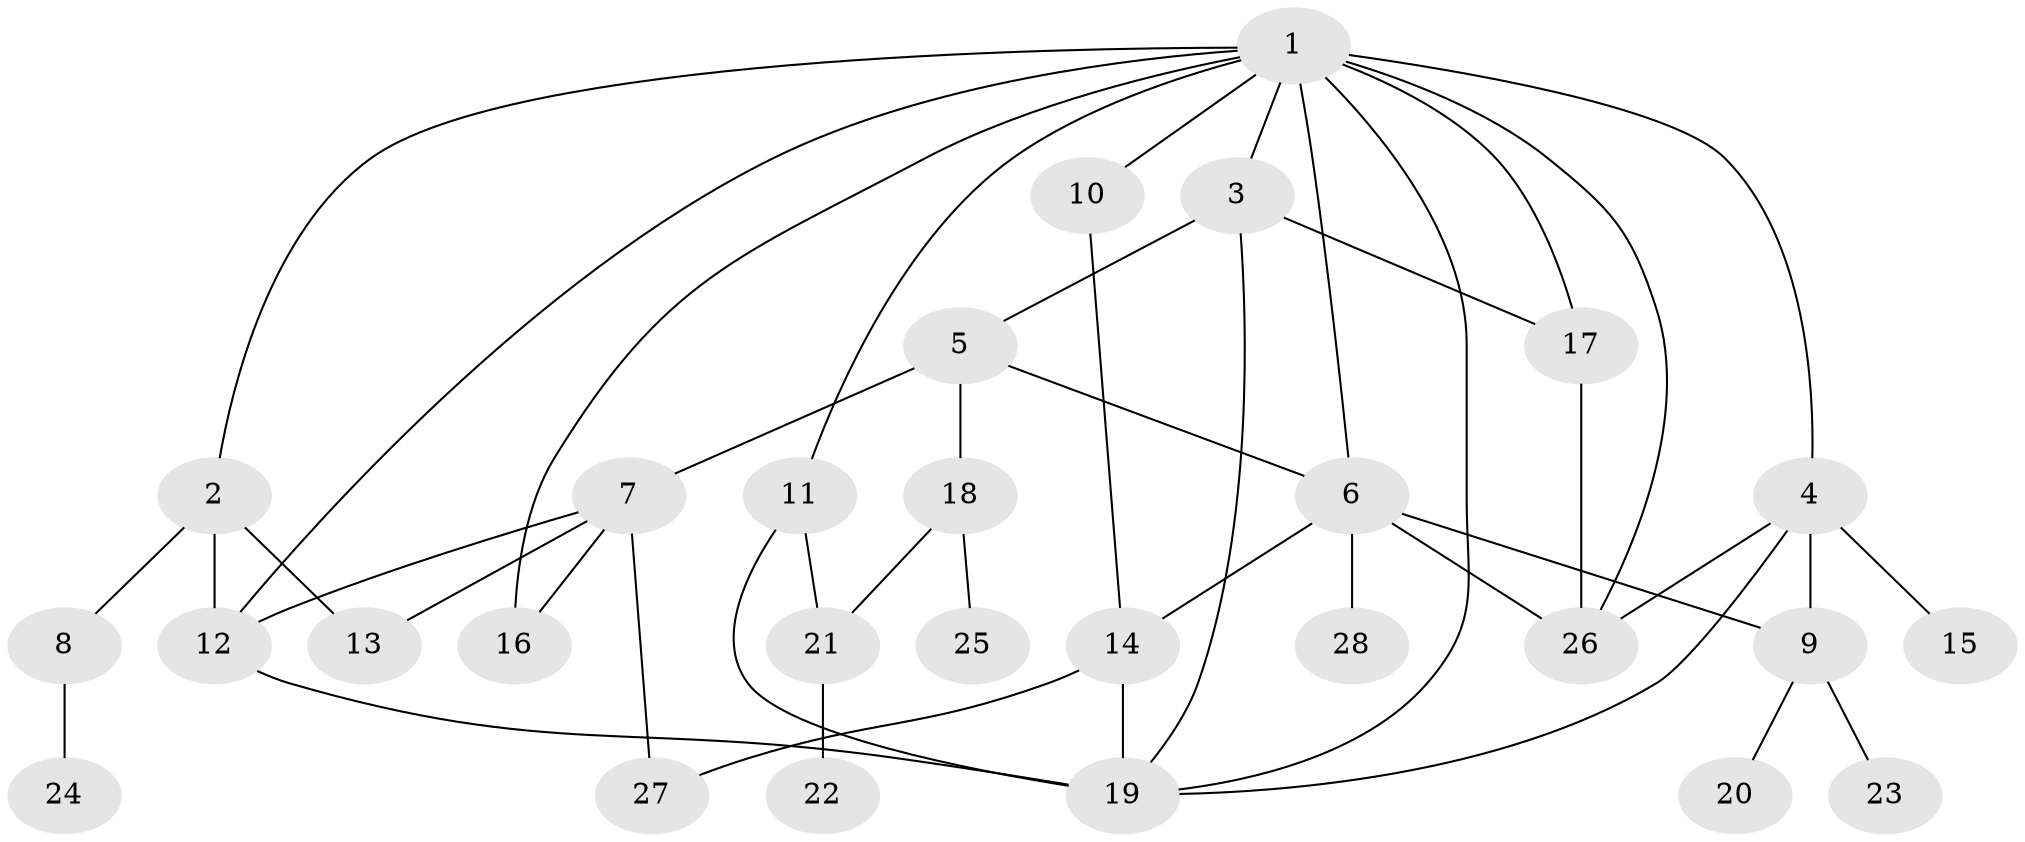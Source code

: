 // original degree distribution, {6: 0.022222222222222223, 8: 0.022222222222222223, 5: 0.05555555555555555, 3: 0.2, 4: 0.1111111111111111, 1: 0.2777777777777778, 2: 0.3111111111111111}
// Generated by graph-tools (version 1.1) at 2025/49/03/04/25 22:49:15]
// undirected, 28 vertices, 45 edges
graph export_dot {
  node [color=gray90,style=filled];
  1;
  2;
  3;
  4;
  5;
  6;
  7;
  8;
  9;
  10;
  11;
  12;
  13;
  14;
  15;
  16;
  17;
  18;
  19;
  20;
  21;
  22;
  23;
  24;
  25;
  26;
  27;
  28;
  1 -- 2 [weight=1.0];
  1 -- 3 [weight=1.0];
  1 -- 4 [weight=1.0];
  1 -- 6 [weight=1.0];
  1 -- 10 [weight=1.0];
  1 -- 11 [weight=1.0];
  1 -- 12 [weight=1.0];
  1 -- 16 [weight=1.0];
  1 -- 17 [weight=1.0];
  1 -- 19 [weight=2.0];
  1 -- 26 [weight=1.0];
  2 -- 8 [weight=2.0];
  2 -- 12 [weight=1.0];
  2 -- 13 [weight=1.0];
  3 -- 5 [weight=1.0];
  3 -- 17 [weight=1.0];
  3 -- 19 [weight=2.0];
  4 -- 9 [weight=1.0];
  4 -- 15 [weight=1.0];
  4 -- 19 [weight=1.0];
  4 -- 26 [weight=1.0];
  5 -- 6 [weight=1.0];
  5 -- 7 [weight=2.0];
  5 -- 18 [weight=1.0];
  6 -- 9 [weight=2.0];
  6 -- 14 [weight=1.0];
  6 -- 26 [weight=1.0];
  6 -- 28 [weight=1.0];
  7 -- 12 [weight=1.0];
  7 -- 13 [weight=1.0];
  7 -- 16 [weight=2.0];
  7 -- 27 [weight=1.0];
  8 -- 24 [weight=1.0];
  9 -- 20 [weight=1.0];
  9 -- 23 [weight=1.0];
  10 -- 14 [weight=1.0];
  11 -- 19 [weight=2.0];
  11 -- 21 [weight=1.0];
  12 -- 19 [weight=2.0];
  14 -- 19 [weight=3.0];
  14 -- 27 [weight=1.0];
  17 -- 26 [weight=1.0];
  18 -- 21 [weight=1.0];
  18 -- 25 [weight=1.0];
  21 -- 22 [weight=1.0];
}
